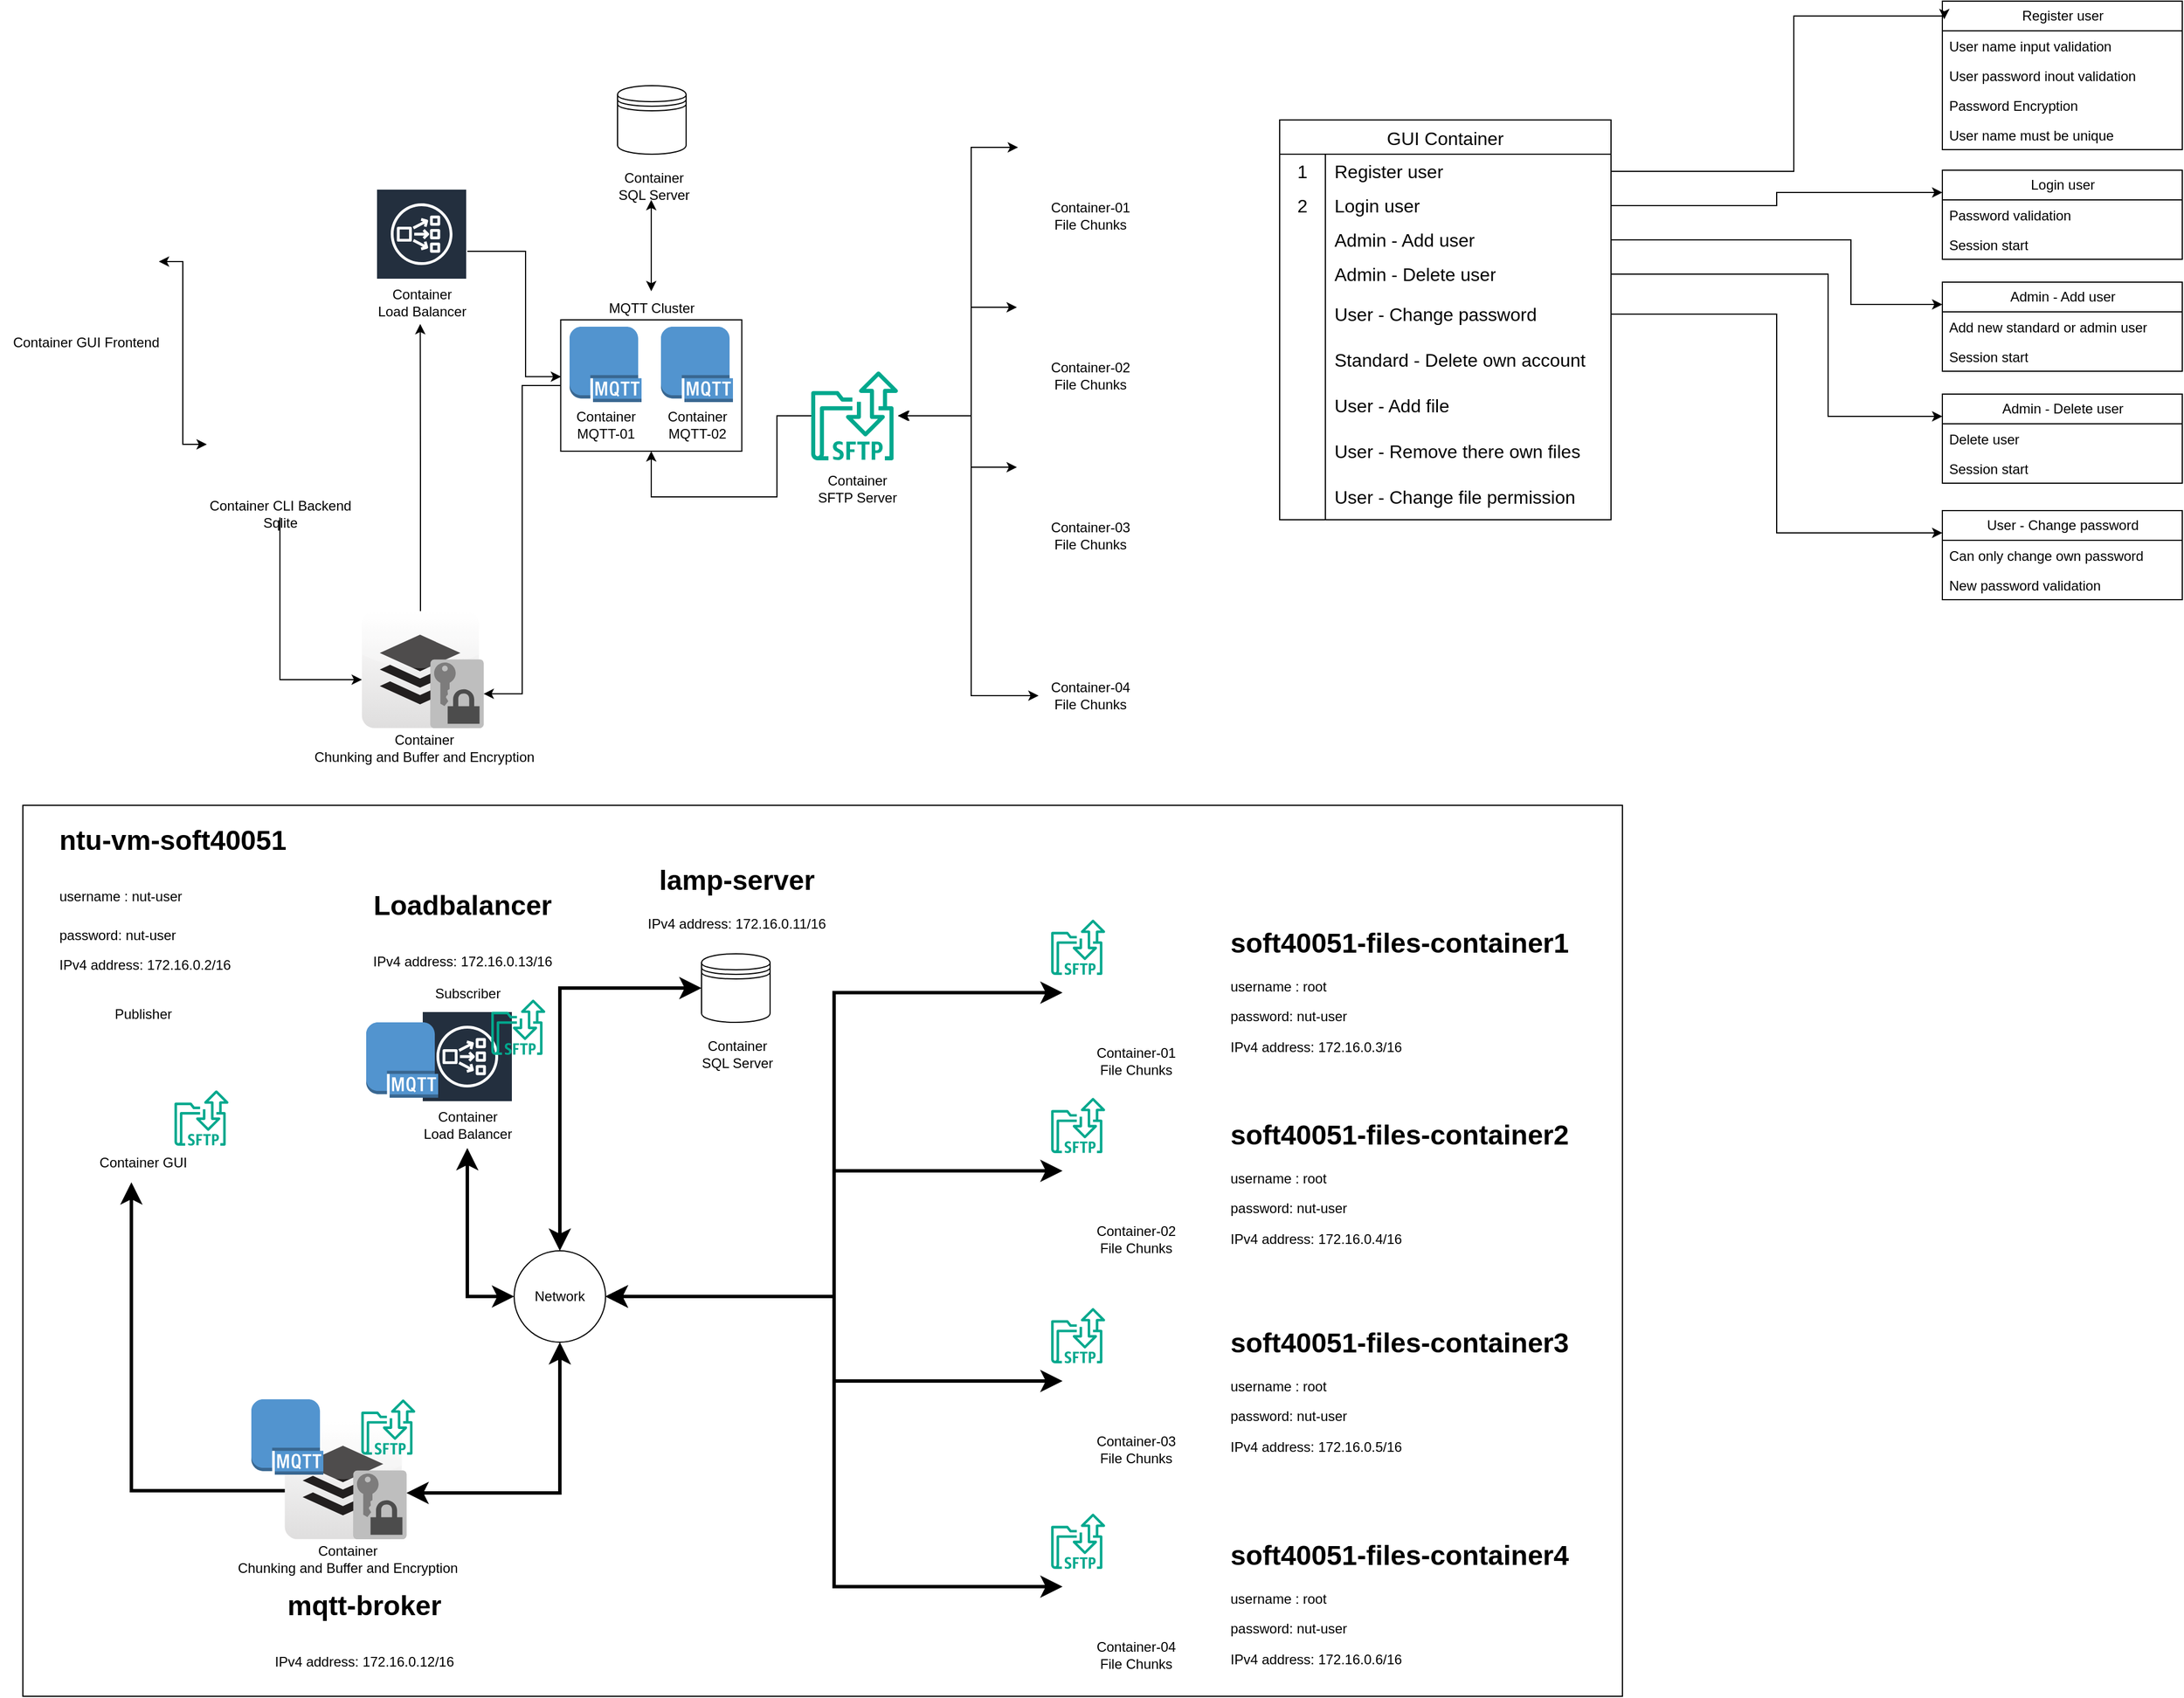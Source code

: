 <mxfile version="26.0.5">
  <diagram name="Page-1" id="fBCxJr5UXrpwC9snXGX0">
    <mxGraphModel dx="2052" dy="1220" grid="1" gridSize="10" guides="1" tooltips="1" connect="1" arrows="1" fold="1" page="1" pageScale="1" pageWidth="827" pageHeight="1169" math="0" shadow="0">
      <root>
        <mxCell id="0" />
        <mxCell id="1" parent="0" />
        <mxCell id="iENwheOLr7V-0xD90-o9-17" value="" style="group" parent="1" vertex="1" connectable="0">
          <mxGeometry x="200" y="360" width="150" height="145" as="geometry" />
        </mxCell>
        <mxCell id="iENwheOLr7V-0xD90-o9-15" value="Container CLI Backend&lt;div&gt;Sqlite&lt;/div&gt;" style="text;html=1;align=center;verticalAlign=middle;resizable=0;points=[];autosize=1;strokeColor=none;fillColor=none;" parent="iENwheOLr7V-0xD90-o9-17" vertex="1">
          <mxGeometry y="105" width="150" height="40" as="geometry" />
        </mxCell>
        <mxCell id="iENwheOLr7V-0xD90-o9-16" value="" style="shape=image;html=1;verticalAlign=top;verticalLabelPosition=bottom;labelBackgroundColor=#ffffff;imageAspect=0;aspect=fixed;image=https://cdn2.iconfinder.com/data/icons/boxicons-logos/24/bxl-docker-128.png" parent="iENwheOLr7V-0xD90-o9-17" vertex="1">
          <mxGeometry x="11" width="128" height="128" as="geometry" />
        </mxCell>
        <mxCell id="iENwheOLr7V-0xD90-o9-21" value="" style="group" parent="1" vertex="1" connectable="0">
          <mxGeometry x="30" y="200" width="150" height="150" as="geometry" />
        </mxCell>
        <mxCell id="iENwheOLr7V-0xD90-o9-4" value="Container GUI Frontend" style="text;html=1;align=center;verticalAlign=middle;resizable=0;points=[];autosize=1;strokeColor=none;fillColor=none;" parent="iENwheOLr7V-0xD90-o9-21" vertex="1">
          <mxGeometry y="120" width="150" height="30" as="geometry" />
        </mxCell>
        <mxCell id="iENwheOLr7V-0xD90-o9-20" value="" style="shape=image;html=1;verticalAlign=top;verticalLabelPosition=bottom;labelBackgroundColor=#ffffff;imageAspect=0;aspect=fixed;image=https://cdn2.iconfinder.com/data/icons/boxicons-logos/24/bxl-docker-128.png" parent="iENwheOLr7V-0xD90-o9-21" vertex="1">
          <mxGeometry x="11" width="128" height="128" as="geometry" />
        </mxCell>
        <mxCell id="iENwheOLr7V-0xD90-o9-31" value="" style="group" parent="1" vertex="1" connectable="0">
          <mxGeometry x="920" y="100" width="128" height="144" as="geometry" />
        </mxCell>
        <mxCell id="iENwheOLr7V-0xD90-o9-22" value="" style="shape=image;html=1;verticalAlign=top;verticalLabelPosition=bottom;labelBackgroundColor=#ffffff;imageAspect=0;aspect=fixed;image=https://cdn1.iconfinder.com/data/icons/unicons-line-vol-3/24/docker-128.png" parent="iENwheOLr7V-0xD90-o9-31" vertex="1">
          <mxGeometry width="128" height="128" as="geometry" />
        </mxCell>
        <mxCell id="iENwheOLr7V-0xD90-o9-23" value="Container-01&lt;div&gt;File Chunks&lt;/div&gt;" style="text;html=1;align=center;verticalAlign=middle;resizable=0;points=[];autosize=1;strokeColor=none;fillColor=none;" parent="iENwheOLr7V-0xD90-o9-31" vertex="1">
          <mxGeometry x="19" y="104" width="90" height="40" as="geometry" />
        </mxCell>
        <mxCell id="iENwheOLr7V-0xD90-o9-32" value="" style="group" parent="1" vertex="1" connectable="0">
          <mxGeometry x="920" y="240" width="128" height="144" as="geometry" />
        </mxCell>
        <mxCell id="iENwheOLr7V-0xD90-o9-27" value="" style="shape=image;html=1;verticalAlign=top;verticalLabelPosition=bottom;labelBackgroundColor=#ffffff;imageAspect=0;aspect=fixed;image=https://cdn1.iconfinder.com/data/icons/unicons-line-vol-3/24/docker-128.png" parent="iENwheOLr7V-0xD90-o9-32" vertex="1">
          <mxGeometry width="128" height="128" as="geometry" />
        </mxCell>
        <mxCell id="iENwheOLr7V-0xD90-o9-28" value="Container-02&lt;div&gt;File Chunks&lt;/div&gt;" style="text;html=1;align=center;verticalAlign=middle;resizable=0;points=[];autosize=1;strokeColor=none;fillColor=none;" parent="iENwheOLr7V-0xD90-o9-32" vertex="1">
          <mxGeometry x="19" y="104" width="90" height="40" as="geometry" />
        </mxCell>
        <mxCell id="iENwheOLr7V-0xD90-o9-33" value="" style="group" parent="1" vertex="1" connectable="0">
          <mxGeometry x="920" y="380" width="128" height="144" as="geometry" />
        </mxCell>
        <mxCell id="iENwheOLr7V-0xD90-o9-29" value="" style="shape=image;html=1;verticalAlign=top;verticalLabelPosition=bottom;labelBackgroundColor=#ffffff;imageAspect=0;aspect=fixed;image=https://cdn1.iconfinder.com/data/icons/unicons-line-vol-3/24/docker-128.png" parent="iENwheOLr7V-0xD90-o9-33" vertex="1">
          <mxGeometry width="128" height="128" as="geometry" />
        </mxCell>
        <mxCell id="iENwheOLr7V-0xD90-o9-30" value="Container-03&lt;div&gt;File Chunks&lt;/div&gt;" style="text;html=1;align=center;verticalAlign=middle;resizable=0;points=[];autosize=1;strokeColor=none;fillColor=none;" parent="iENwheOLr7V-0xD90-o9-33" vertex="1">
          <mxGeometry x="19" y="104" width="90" height="40" as="geometry" />
        </mxCell>
        <mxCell id="iENwheOLr7V-0xD90-o9-34" value="" style="group" parent="1" vertex="1" connectable="0">
          <mxGeometry x="920" y="520" width="128" height="144" as="geometry" />
        </mxCell>
        <mxCell id="iENwheOLr7V-0xD90-o9-35" value="" style="shape=image;html=1;verticalAlign=top;verticalLabelPosition=bottom;labelBackgroundColor=#ffffff;imageAspect=0;aspect=fixed;image=https://cdn1.iconfinder.com/data/icons/unicons-line-vol-3/24/docker-128.png" parent="iENwheOLr7V-0xD90-o9-34" vertex="1">
          <mxGeometry width="128" height="128" as="geometry" />
        </mxCell>
        <mxCell id="iENwheOLr7V-0xD90-o9-36" value="Container-04&lt;div&gt;File Chunks&lt;/div&gt;" style="text;html=1;align=center;verticalAlign=middle;resizable=0;points=[];autosize=1;strokeColor=none;fillColor=none;" parent="iENwheOLr7V-0xD90-o9-34" vertex="1">
          <mxGeometry x="19" y="104" width="90" height="40" as="geometry" />
        </mxCell>
        <mxCell id="iENwheOLr7V-0xD90-o9-38" style="edgeStyle=orthogonalEdgeStyle;rounded=0;orthogonalLoop=1;jettySize=auto;html=1;entryX=0;entryY=0.5;entryDx=0;entryDy=0;startArrow=classic;startFill=1;" parent="1" source="iENwheOLr7V-0xD90-o9-20" target="iENwheOLr7V-0xD90-o9-16" edge="1">
          <mxGeometry relative="1" as="geometry" />
        </mxCell>
        <mxCell id="iENwheOLr7V-0xD90-o9-42" style="edgeStyle=orthogonalEdgeStyle;rounded=0;orthogonalLoop=1;jettySize=auto;html=1;startArrow=classic;startFill=1;" parent="1" edge="1">
          <mxGeometry relative="1" as="geometry">
            <mxPoint x="921" y="164" as="sourcePoint" />
            <mxPoint x="817" y="399" as="targetPoint" />
            <Array as="points">
              <mxPoint x="880" y="164" />
              <mxPoint x="880" y="399" />
            </Array>
          </mxGeometry>
        </mxCell>
        <mxCell id="iENwheOLr7V-0xD90-o9-43" style="edgeStyle=orthogonalEdgeStyle;rounded=0;orthogonalLoop=1;jettySize=auto;html=1;startArrow=classic;startFill=1;" parent="1" source="iENwheOLr7V-0xD90-o9-27" target="iENwheOLr7V-0xD90-o9-41" edge="1">
          <mxGeometry relative="1" as="geometry">
            <Array as="points">
              <mxPoint x="880" y="304" />
              <mxPoint x="880" y="399" />
            </Array>
          </mxGeometry>
        </mxCell>
        <mxCell id="iENwheOLr7V-0xD90-o9-44" style="edgeStyle=orthogonalEdgeStyle;rounded=0;orthogonalLoop=1;jettySize=auto;html=1;startArrow=classic;startFill=1;" parent="1" source="iENwheOLr7V-0xD90-o9-29" target="iENwheOLr7V-0xD90-o9-41" edge="1">
          <mxGeometry relative="1" as="geometry">
            <Array as="points">
              <mxPoint x="880" y="444" />
              <mxPoint x="880" y="399" />
            </Array>
          </mxGeometry>
        </mxCell>
        <mxCell id="iENwheOLr7V-0xD90-o9-45" style="edgeStyle=orthogonalEdgeStyle;rounded=0;orthogonalLoop=1;jettySize=auto;html=1;startArrow=classic;startFill=1;" parent="1" source="iENwheOLr7V-0xD90-o9-36" target="iENwheOLr7V-0xD90-o9-41" edge="1">
          <mxGeometry relative="1" as="geometry">
            <Array as="points">
              <mxPoint x="880" y="644" />
              <mxPoint x="880" y="399" />
            </Array>
          </mxGeometry>
        </mxCell>
        <mxCell id="iENwheOLr7V-0xD90-o9-51" value="" style="group" parent="1" vertex="1" connectable="0">
          <mxGeometry x="556.5" y="110" width="90" height="108" as="geometry" />
        </mxCell>
        <mxCell id="iENwheOLr7V-0xD90-o9-24" value="" style="shape=datastore;whiteSpace=wrap;html=1;" parent="iENwheOLr7V-0xD90-o9-51" vertex="1">
          <mxGeometry x="14" width="60" height="60" as="geometry" />
        </mxCell>
        <mxCell id="iENwheOLr7V-0xD90-o9-26" value="&lt;div&gt;Container&lt;/div&gt;SQL Server" style="text;html=1;align=center;verticalAlign=middle;resizable=0;points=[];autosize=1;strokeColor=none;fillColor=none;" parent="iENwheOLr7V-0xD90-o9-51" vertex="1">
          <mxGeometry y="68" width="90" height="40" as="geometry" />
        </mxCell>
        <mxCell id="iENwheOLr7V-0xD90-o9-53" value="" style="group" parent="1" vertex="1" connectable="0">
          <mxGeometry x="735" y="360" width="90" height="123" as="geometry" />
        </mxCell>
        <mxCell id="iENwheOLr7V-0xD90-o9-41" value="" style="sketch=0;outlineConnect=0;fontColor=#232F3E;gradientColor=none;fillColor=#01A88D;strokeColor=none;dashed=0;verticalLabelPosition=bottom;verticalAlign=top;align=center;html=1;fontSize=12;fontStyle=0;aspect=fixed;shape=mxgraph.aws4.transfer_for_sftp_resource;" parent="iENwheOLr7V-0xD90-o9-53" vertex="1">
          <mxGeometry x="5" width="76" height="78" as="geometry" />
        </mxCell>
        <mxCell id="iENwheOLr7V-0xD90-o9-52" value="&lt;div&gt;Container&lt;/div&gt;SFTP Server" style="text;html=1;align=center;verticalAlign=middle;resizable=0;points=[];autosize=1;strokeColor=none;fillColor=none;" parent="iENwheOLr7V-0xD90-o9-53" vertex="1">
          <mxGeometry y="83" width="90" height="40" as="geometry" />
        </mxCell>
        <mxCell id="iENwheOLr7V-0xD90-o9-58" value="" style="group" parent="1" vertex="1" connectable="0">
          <mxGeometry x="330" y="570" width="181" height="140" as="geometry" />
        </mxCell>
        <mxCell id="iENwheOLr7V-0xD90-o9-56" value="&lt;div&gt;Container&lt;/div&gt;Chunking and Buffer and Encryption" style="text;html=1;align=center;verticalAlign=middle;resizable=0;points=[];autosize=1;strokeColor=none;fillColor=none;" parent="iENwheOLr7V-0xD90-o9-58" vertex="1">
          <mxGeometry x="-39" y="100" width="220" height="40" as="geometry" />
        </mxCell>
        <mxCell id="iENwheOLr7V-0xD90-o9-57" value="" style="group" parent="iENwheOLr7V-0xD90-o9-58" vertex="1" connectable="0">
          <mxGeometry x="16.75" width="106.5" height="102.4" as="geometry" />
        </mxCell>
        <mxCell id="iENwheOLr7V-0xD90-o9-54" value="" style="dashed=0;outlineConnect=0;html=1;align=center;labelPosition=center;verticalLabelPosition=bottom;verticalAlign=top;shape=mxgraph.webicons.buffer;gradientColor=#DFDEDE" parent="iENwheOLr7V-0xD90-o9-57" vertex="1">
          <mxGeometry width="102.4" height="102.4" as="geometry" />
        </mxCell>
        <mxCell id="iENwheOLr7V-0xD90-o9-55" value="" style="outlineConnect=0;dashed=0;verticalLabelPosition=bottom;verticalAlign=top;align=center;html=1;shape=mxgraph.aws3.data_encryption_key;fillColor=#7D7C7C;gradientColor=none;" parent="iENwheOLr7V-0xD90-o9-57" vertex="1">
          <mxGeometry x="60" y="42.4" width="46.5" height="60" as="geometry" />
        </mxCell>
        <mxCell id="iENwheOLr7V-0xD90-o9-59" style="edgeStyle=orthogonalEdgeStyle;rounded=0;orthogonalLoop=1;jettySize=auto;html=1;" parent="1" source="iENwheOLr7V-0xD90-o9-16" target="iENwheOLr7V-0xD90-o9-54" edge="1">
          <mxGeometry relative="1" as="geometry">
            <Array as="points">
              <mxPoint x="275" y="630" />
            </Array>
          </mxGeometry>
        </mxCell>
        <mxCell id="iENwheOLr7V-0xD90-o9-60" style="edgeStyle=orthogonalEdgeStyle;rounded=0;orthogonalLoop=1;jettySize=auto;html=1;entryX=0.488;entryY=0.966;entryDx=0;entryDy=0;entryPerimeter=0;" parent="1" source="iENwheOLr7V-0xD90-o9-54" target="iENwheOLr7V-0xD90-o9-64" edge="1">
          <mxGeometry relative="1" as="geometry">
            <mxPoint x="399" y="330" as="targetPoint" />
          </mxGeometry>
        </mxCell>
        <mxCell id="iENwheOLr7V-0xD90-o9-61" style="edgeStyle=orthogonalEdgeStyle;rounded=0;orthogonalLoop=1;jettySize=auto;html=1;entryX=0.002;entryY=0.433;entryDx=0;entryDy=0;entryPerimeter=0;" parent="1" source="iENwheOLr7V-0xD90-o9-13" target="iENwheOLr7V-0xD90-o9-70" edge="1">
          <mxGeometry relative="1" as="geometry">
            <mxPoint x="500" y="350" as="targetPoint" />
            <Array as="points">
              <mxPoint x="490" y="255" />
              <mxPoint x="490" y="365" />
            </Array>
          </mxGeometry>
        </mxCell>
        <mxCell id="iENwheOLr7V-0xD90-o9-62" style="edgeStyle=orthogonalEdgeStyle;rounded=0;orthogonalLoop=1;jettySize=auto;html=1;startArrow=classic;startFill=1;" parent="1" source="iENwheOLr7V-0xD90-o9-18" edge="1">
          <mxGeometry relative="1" as="geometry">
            <mxPoint x="600" y="210" as="targetPoint" />
          </mxGeometry>
        </mxCell>
        <mxCell id="iENwheOLr7V-0xD90-o9-75" value="" style="group" parent="1" vertex="1" connectable="0">
          <mxGeometry x="520" y="290" width="160" height="140" as="geometry" />
        </mxCell>
        <mxCell id="iENwheOLr7V-0xD90-o9-18" value="&lt;div&gt;MQTT Cluster&lt;br&gt;&lt;/div&gt;" style="text;html=1;align=center;verticalAlign=middle;resizable=0;points=[];autosize=1;strokeColor=none;fillColor=none;" parent="iENwheOLr7V-0xD90-o9-75" vertex="1">
          <mxGeometry x="30" width="100" height="30" as="geometry" />
        </mxCell>
        <mxCell id="iENwheOLr7V-0xD90-o9-74" value="" style="group" parent="iENwheOLr7V-0xD90-o9-75" vertex="1" connectable="0">
          <mxGeometry y="25" width="160" height="115" as="geometry" />
        </mxCell>
        <mxCell id="iENwheOLr7V-0xD90-o9-70" value="" style="rounded=0;whiteSpace=wrap;html=1;" parent="iENwheOLr7V-0xD90-o9-74" vertex="1">
          <mxGeometry x="0.75" width="158.5" height="115" as="geometry" />
        </mxCell>
        <mxCell id="iENwheOLr7V-0xD90-o9-73" value="" style="group" parent="iENwheOLr7V-0xD90-o9-74" vertex="1" connectable="0">
          <mxGeometry y="6" width="160" height="106" as="geometry" />
        </mxCell>
        <mxCell id="iENwheOLr7V-0xD90-o9-71" value="" style="group" parent="iENwheOLr7V-0xD90-o9-73" vertex="1" connectable="0">
          <mxGeometry width="80" height="106" as="geometry" />
        </mxCell>
        <mxCell id="iENwheOLr7V-0xD90-o9-65" value="Container&lt;div&gt;MQTT-01&lt;/div&gt;" style="text;html=1;align=center;verticalAlign=middle;resizable=0;points=[];autosize=1;strokeColor=none;fillColor=none;" parent="iENwheOLr7V-0xD90-o9-71" vertex="1">
          <mxGeometry y="66" width="80" height="40" as="geometry" />
        </mxCell>
        <mxCell id="iENwheOLr7V-0xD90-o9-2" value="" style="outlineConnect=0;dashed=0;verticalLabelPosition=bottom;verticalAlign=top;align=center;html=1;shape=mxgraph.aws3.mqtt_protocol;fillColor=#5294CF;gradientColor=none;" parent="iENwheOLr7V-0xD90-o9-71" vertex="1">
          <mxGeometry x="8.5" width="63" height="66" as="geometry" />
        </mxCell>
        <mxCell id="iENwheOLr7V-0xD90-o9-72" value="" style="group" parent="iENwheOLr7V-0xD90-o9-73" vertex="1" connectable="0">
          <mxGeometry x="80" width="80" height="106" as="geometry" />
        </mxCell>
        <mxCell id="iENwheOLr7V-0xD90-o9-1" value="" style="outlineConnect=0;dashed=0;verticalLabelPosition=bottom;verticalAlign=top;align=center;html=1;shape=mxgraph.aws3.mqtt_protocol;fillColor=#5294CF;gradientColor=none;" parent="iENwheOLr7V-0xD90-o9-72" vertex="1">
          <mxGeometry x="8.5" width="63" height="66" as="geometry" />
        </mxCell>
        <mxCell id="iENwheOLr7V-0xD90-o9-66" value="Container&lt;div&gt;MQTT-02&lt;/div&gt;" style="text;html=1;align=center;verticalAlign=middle;resizable=0;points=[];autosize=1;strokeColor=none;fillColor=none;" parent="iENwheOLr7V-0xD90-o9-72" vertex="1">
          <mxGeometry y="66" width="80" height="40" as="geometry" />
        </mxCell>
        <mxCell id="iENwheOLr7V-0xD90-o9-67" style="edgeStyle=orthogonalEdgeStyle;rounded=0;orthogonalLoop=1;jettySize=auto;html=1;entryX=0.5;entryY=1;entryDx=0;entryDy=0;" parent="1" source="iENwheOLr7V-0xD90-o9-41" target="iENwheOLr7V-0xD90-o9-70" edge="1">
          <mxGeometry relative="1" as="geometry">
            <mxPoint x="600" y="440.0" as="targetPoint" />
            <Array as="points">
              <mxPoint x="710" y="399" />
              <mxPoint x="710" y="470" />
              <mxPoint x="600" y="470" />
            </Array>
          </mxGeometry>
        </mxCell>
        <mxCell id="iENwheOLr7V-0xD90-o9-76" value="" style="group" parent="1" vertex="1" connectable="0">
          <mxGeometry x="349" y="200" width="100" height="120" as="geometry" />
        </mxCell>
        <mxCell id="iENwheOLr7V-0xD90-o9-13" value="" style="sketch=0;outlineConnect=0;fontColor=#232F3E;gradientColor=none;strokeColor=#ffffff;fillColor=#232F3E;dashed=0;verticalLabelPosition=middle;verticalAlign=bottom;align=center;html=1;whiteSpace=wrap;fontSize=10;fontStyle=1;spacing=3;shape=mxgraph.aws4.productIcon;prIcon=mxgraph.aws4.network_load_balancer;" parent="iENwheOLr7V-0xD90-o9-76" vertex="1">
          <mxGeometry x="10" width="80" height="110" as="geometry" />
        </mxCell>
        <mxCell id="iENwheOLr7V-0xD90-o9-64" value="Container&lt;div&gt;Load Balancer&lt;/div&gt;" style="text;html=1;align=center;verticalAlign=middle;resizable=0;points=[];autosize=1;strokeColor=none;fillColor=none;" parent="iENwheOLr7V-0xD90-o9-76" vertex="1">
          <mxGeometry y="80" width="100" height="40" as="geometry" />
        </mxCell>
        <mxCell id="iENwheOLr7V-0xD90-o9-77" style="edgeStyle=orthogonalEdgeStyle;rounded=0;orthogonalLoop=1;jettySize=auto;html=1;entryX=1;entryY=0.5;entryDx=0;entryDy=0;entryPerimeter=0;" parent="1" source="iENwheOLr7V-0xD90-o9-70" target="iENwheOLr7V-0xD90-o9-55" edge="1">
          <mxGeometry relative="1" as="geometry" />
        </mxCell>
        <mxCell id="Zq17rg1jX2SKnbCowwP9-1" value="GUI Container" style="shape=table;startSize=30;container=1;collapsible=0;childLayout=tableLayout;fixedRows=1;rowLines=0;fontStyle=0;strokeColor=default;fontSize=16;" parent="1" vertex="1">
          <mxGeometry x="1150" y="140" width="290" height="350" as="geometry" />
        </mxCell>
        <mxCell id="Zq17rg1jX2SKnbCowwP9-2" value="" style="shape=tableRow;horizontal=0;startSize=0;swimlaneHead=0;swimlaneBody=0;top=0;left=0;bottom=0;right=0;collapsible=0;dropTarget=0;fillColor=none;points=[[0,0.5],[1,0.5]];portConstraint=eastwest;strokeColor=inherit;fontSize=16;" parent="Zq17rg1jX2SKnbCowwP9-1" vertex="1">
          <mxGeometry y="30" width="290" height="30" as="geometry" />
        </mxCell>
        <mxCell id="Zq17rg1jX2SKnbCowwP9-3" value="1" style="shape=partialRectangle;html=1;whiteSpace=wrap;connectable=0;fillColor=none;top=0;left=0;bottom=0;right=0;overflow=hidden;pointerEvents=1;strokeColor=inherit;fontSize=16;" parent="Zq17rg1jX2SKnbCowwP9-2" vertex="1">
          <mxGeometry width="40" height="30" as="geometry">
            <mxRectangle width="40" height="30" as="alternateBounds" />
          </mxGeometry>
        </mxCell>
        <mxCell id="Zq17rg1jX2SKnbCowwP9-4" value="Register user" style="shape=partialRectangle;html=1;whiteSpace=wrap;connectable=0;fillColor=none;top=0;left=0;bottom=0;right=0;align=left;spacingLeft=6;overflow=hidden;strokeColor=inherit;fontSize=16;" parent="Zq17rg1jX2SKnbCowwP9-2" vertex="1">
          <mxGeometry x="40" width="250" height="30" as="geometry">
            <mxRectangle width="250" height="30" as="alternateBounds" />
          </mxGeometry>
        </mxCell>
        <mxCell id="Zq17rg1jX2SKnbCowwP9-5" value="" style="shape=tableRow;horizontal=0;startSize=0;swimlaneHead=0;swimlaneBody=0;top=0;left=0;bottom=0;right=0;collapsible=0;dropTarget=0;fillColor=none;points=[[0,0.5],[1,0.5]];portConstraint=eastwest;strokeColor=inherit;fontSize=16;" parent="Zq17rg1jX2SKnbCowwP9-1" vertex="1">
          <mxGeometry y="60" width="290" height="30" as="geometry" />
        </mxCell>
        <mxCell id="Zq17rg1jX2SKnbCowwP9-6" value="2" style="shape=partialRectangle;html=1;whiteSpace=wrap;connectable=0;fillColor=none;top=0;left=0;bottom=0;right=0;overflow=hidden;strokeColor=inherit;fontSize=16;" parent="Zq17rg1jX2SKnbCowwP9-5" vertex="1">
          <mxGeometry width="40" height="30" as="geometry">
            <mxRectangle width="40" height="30" as="alternateBounds" />
          </mxGeometry>
        </mxCell>
        <mxCell id="Zq17rg1jX2SKnbCowwP9-7" value="Login user" style="shape=partialRectangle;html=1;whiteSpace=wrap;connectable=0;fillColor=none;top=0;left=0;bottom=0;right=0;align=left;spacingLeft=6;overflow=hidden;strokeColor=inherit;fontSize=16;" parent="Zq17rg1jX2SKnbCowwP9-5" vertex="1">
          <mxGeometry x="40" width="250" height="30" as="geometry">
            <mxRectangle width="250" height="30" as="alternateBounds" />
          </mxGeometry>
        </mxCell>
        <mxCell id="Zq17rg1jX2SKnbCowwP9-11" style="shape=tableRow;horizontal=0;startSize=0;swimlaneHead=0;swimlaneBody=0;top=0;left=0;bottom=0;right=0;collapsible=0;dropTarget=0;fillColor=none;points=[[0,0.5],[1,0.5]];portConstraint=eastwest;strokeColor=inherit;fontSize=16;" parent="Zq17rg1jX2SKnbCowwP9-1" vertex="1">
          <mxGeometry y="90" width="290" height="30" as="geometry" />
        </mxCell>
        <mxCell id="Zq17rg1jX2SKnbCowwP9-12" value="" style="shape=partialRectangle;html=1;whiteSpace=wrap;connectable=0;fillColor=none;top=0;left=0;bottom=0;right=0;overflow=hidden;strokeColor=inherit;fontSize=16;" parent="Zq17rg1jX2SKnbCowwP9-11" vertex="1">
          <mxGeometry width="40" height="30" as="geometry">
            <mxRectangle width="40" height="30" as="alternateBounds" />
          </mxGeometry>
        </mxCell>
        <mxCell id="Zq17rg1jX2SKnbCowwP9-13" value="Admin - Add user" style="shape=partialRectangle;html=1;whiteSpace=wrap;connectable=0;fillColor=none;top=0;left=0;bottom=0;right=0;align=left;spacingLeft=6;overflow=hidden;strokeColor=inherit;fontSize=16;" parent="Zq17rg1jX2SKnbCowwP9-11" vertex="1">
          <mxGeometry x="40" width="250" height="30" as="geometry">
            <mxRectangle width="250" height="30" as="alternateBounds" />
          </mxGeometry>
        </mxCell>
        <mxCell id="Zq17rg1jX2SKnbCowwP9-14" style="shape=tableRow;horizontal=0;startSize=0;swimlaneHead=0;swimlaneBody=0;top=0;left=0;bottom=0;right=0;collapsible=0;dropTarget=0;fillColor=none;points=[[0,0.5],[1,0.5]];portConstraint=eastwest;strokeColor=inherit;fontSize=16;" parent="Zq17rg1jX2SKnbCowwP9-1" vertex="1">
          <mxGeometry y="120" width="290" height="30" as="geometry" />
        </mxCell>
        <mxCell id="Zq17rg1jX2SKnbCowwP9-15" value="" style="shape=partialRectangle;html=1;whiteSpace=wrap;connectable=0;fillColor=none;top=0;left=0;bottom=0;right=0;overflow=hidden;strokeColor=inherit;fontSize=16;" parent="Zq17rg1jX2SKnbCowwP9-14" vertex="1">
          <mxGeometry width="40" height="30" as="geometry">
            <mxRectangle width="40" height="30" as="alternateBounds" />
          </mxGeometry>
        </mxCell>
        <mxCell id="Zq17rg1jX2SKnbCowwP9-16" value="Admin - Delete user" style="shape=partialRectangle;html=1;whiteSpace=wrap;connectable=0;fillColor=none;top=0;left=0;bottom=0;right=0;align=left;spacingLeft=6;overflow=hidden;strokeColor=inherit;fontSize=16;" parent="Zq17rg1jX2SKnbCowwP9-14" vertex="1">
          <mxGeometry x="40" width="250" height="30" as="geometry">
            <mxRectangle width="250" height="30" as="alternateBounds" />
          </mxGeometry>
        </mxCell>
        <mxCell id="Zq17rg1jX2SKnbCowwP9-20" style="shape=tableRow;horizontal=0;startSize=0;swimlaneHead=0;swimlaneBody=0;top=0;left=0;bottom=0;right=0;collapsible=0;dropTarget=0;fillColor=none;points=[[0,0.5],[1,0.5]];portConstraint=eastwest;strokeColor=inherit;fontSize=16;" parent="Zq17rg1jX2SKnbCowwP9-1" vertex="1">
          <mxGeometry y="150" width="290" height="40" as="geometry" />
        </mxCell>
        <mxCell id="Zq17rg1jX2SKnbCowwP9-21" value="" style="shape=partialRectangle;html=1;whiteSpace=wrap;connectable=0;fillColor=none;top=0;left=0;bottom=0;right=0;overflow=hidden;strokeColor=inherit;fontSize=16;" parent="Zq17rg1jX2SKnbCowwP9-20" vertex="1">
          <mxGeometry width="40" height="40" as="geometry">
            <mxRectangle width="40" height="40" as="alternateBounds" />
          </mxGeometry>
        </mxCell>
        <mxCell id="Zq17rg1jX2SKnbCowwP9-22" value="User - Change password" style="shape=partialRectangle;html=1;whiteSpace=wrap;connectable=0;fillColor=none;top=0;left=0;bottom=0;right=0;align=left;spacingLeft=6;overflow=hidden;strokeColor=inherit;fontSize=16;" parent="Zq17rg1jX2SKnbCowwP9-20" vertex="1">
          <mxGeometry x="40" width="250" height="40" as="geometry">
            <mxRectangle width="250" height="40" as="alternateBounds" />
          </mxGeometry>
        </mxCell>
        <mxCell id="Zq17rg1jX2SKnbCowwP9-26" style="shape=tableRow;horizontal=0;startSize=0;swimlaneHead=0;swimlaneBody=0;top=0;left=0;bottom=0;right=0;collapsible=0;dropTarget=0;fillColor=none;points=[[0,0.5],[1,0.5]];portConstraint=eastwest;strokeColor=inherit;fontSize=16;" parent="Zq17rg1jX2SKnbCowwP9-1" vertex="1">
          <mxGeometry y="190" width="290" height="40" as="geometry" />
        </mxCell>
        <mxCell id="Zq17rg1jX2SKnbCowwP9-27" style="shape=partialRectangle;html=1;whiteSpace=wrap;connectable=0;fillColor=none;top=0;left=0;bottom=0;right=0;overflow=hidden;strokeColor=inherit;fontSize=16;" parent="Zq17rg1jX2SKnbCowwP9-26" vertex="1">
          <mxGeometry width="40" height="40" as="geometry">
            <mxRectangle width="40" height="40" as="alternateBounds" />
          </mxGeometry>
        </mxCell>
        <mxCell id="Zq17rg1jX2SKnbCowwP9-28" value="Standard - Delete own account" style="shape=partialRectangle;html=1;whiteSpace=wrap;connectable=0;fillColor=none;top=0;left=0;bottom=0;right=0;align=left;spacingLeft=6;overflow=hidden;strokeColor=inherit;fontSize=16;" parent="Zq17rg1jX2SKnbCowwP9-26" vertex="1">
          <mxGeometry x="40" width="250" height="40" as="geometry">
            <mxRectangle width="250" height="40" as="alternateBounds" />
          </mxGeometry>
        </mxCell>
        <mxCell id="Zq17rg1jX2SKnbCowwP9-29" style="shape=tableRow;horizontal=0;startSize=0;swimlaneHead=0;swimlaneBody=0;top=0;left=0;bottom=0;right=0;collapsible=0;dropTarget=0;fillColor=none;points=[[0,0.5],[1,0.5]];portConstraint=eastwest;strokeColor=inherit;fontSize=16;" parent="Zq17rg1jX2SKnbCowwP9-1" vertex="1">
          <mxGeometry y="230" width="290" height="40" as="geometry" />
        </mxCell>
        <mxCell id="Zq17rg1jX2SKnbCowwP9-30" style="shape=partialRectangle;html=1;whiteSpace=wrap;connectable=0;fillColor=none;top=0;left=0;bottom=0;right=0;overflow=hidden;strokeColor=inherit;fontSize=16;" parent="Zq17rg1jX2SKnbCowwP9-29" vertex="1">
          <mxGeometry width="40" height="40" as="geometry">
            <mxRectangle width="40" height="40" as="alternateBounds" />
          </mxGeometry>
        </mxCell>
        <mxCell id="Zq17rg1jX2SKnbCowwP9-31" value="User - Add file" style="shape=partialRectangle;html=1;whiteSpace=wrap;connectable=0;fillColor=none;top=0;left=0;bottom=0;right=0;align=left;spacingLeft=6;overflow=hidden;strokeColor=inherit;fontSize=16;" parent="Zq17rg1jX2SKnbCowwP9-29" vertex="1">
          <mxGeometry x="40" width="250" height="40" as="geometry">
            <mxRectangle width="250" height="40" as="alternateBounds" />
          </mxGeometry>
        </mxCell>
        <mxCell id="Zq17rg1jX2SKnbCowwP9-32" style="shape=tableRow;horizontal=0;startSize=0;swimlaneHead=0;swimlaneBody=0;top=0;left=0;bottom=0;right=0;collapsible=0;dropTarget=0;fillColor=none;points=[[0,0.5],[1,0.5]];portConstraint=eastwest;strokeColor=inherit;fontSize=16;" parent="Zq17rg1jX2SKnbCowwP9-1" vertex="1">
          <mxGeometry y="270" width="290" height="40" as="geometry" />
        </mxCell>
        <mxCell id="Zq17rg1jX2SKnbCowwP9-33" style="shape=partialRectangle;html=1;whiteSpace=wrap;connectable=0;fillColor=none;top=0;left=0;bottom=0;right=0;overflow=hidden;strokeColor=inherit;fontSize=16;" parent="Zq17rg1jX2SKnbCowwP9-32" vertex="1">
          <mxGeometry width="40" height="40" as="geometry">
            <mxRectangle width="40" height="40" as="alternateBounds" />
          </mxGeometry>
        </mxCell>
        <mxCell id="Zq17rg1jX2SKnbCowwP9-34" value="User - Remove there own files" style="shape=partialRectangle;html=1;whiteSpace=wrap;connectable=0;fillColor=none;top=0;left=0;bottom=0;right=0;align=left;spacingLeft=6;overflow=hidden;strokeColor=inherit;fontSize=16;" parent="Zq17rg1jX2SKnbCowwP9-32" vertex="1">
          <mxGeometry x="40" width="250" height="40" as="geometry">
            <mxRectangle width="250" height="40" as="alternateBounds" />
          </mxGeometry>
        </mxCell>
        <mxCell id="Zq17rg1jX2SKnbCowwP9-35" style="shape=tableRow;horizontal=0;startSize=0;swimlaneHead=0;swimlaneBody=0;top=0;left=0;bottom=0;right=0;collapsible=0;dropTarget=0;fillColor=none;points=[[0,0.5],[1,0.5]];portConstraint=eastwest;strokeColor=inherit;fontSize=16;" parent="Zq17rg1jX2SKnbCowwP9-1" vertex="1">
          <mxGeometry y="310" width="290" height="40" as="geometry" />
        </mxCell>
        <mxCell id="Zq17rg1jX2SKnbCowwP9-36" style="shape=partialRectangle;html=1;whiteSpace=wrap;connectable=0;fillColor=none;top=0;left=0;bottom=0;right=0;overflow=hidden;strokeColor=inherit;fontSize=16;" parent="Zq17rg1jX2SKnbCowwP9-35" vertex="1">
          <mxGeometry width="40" height="40" as="geometry">
            <mxRectangle width="40" height="40" as="alternateBounds" />
          </mxGeometry>
        </mxCell>
        <mxCell id="Zq17rg1jX2SKnbCowwP9-37" value="User - Change file permission" style="shape=partialRectangle;html=1;whiteSpace=wrap;connectable=0;fillColor=none;top=0;left=0;bottom=0;right=0;align=left;spacingLeft=6;overflow=hidden;strokeColor=inherit;fontSize=16;" parent="Zq17rg1jX2SKnbCowwP9-35" vertex="1">
          <mxGeometry x="40" width="250" height="40" as="geometry">
            <mxRectangle width="250" height="40" as="alternateBounds" />
          </mxGeometry>
        </mxCell>
        <mxCell id="Zq17rg1jX2SKnbCowwP9-41" value="Register user" style="swimlane;fontStyle=0;childLayout=stackLayout;horizontal=1;startSize=26;fillColor=none;horizontalStack=0;resizeParent=1;resizeParentMax=0;resizeLast=0;collapsible=1;marginBottom=0;html=1;" parent="1" vertex="1">
          <mxGeometry x="1730" y="36" width="210" height="130" as="geometry" />
        </mxCell>
        <mxCell id="Zq17rg1jX2SKnbCowwP9-42" value="User name input validation" style="text;strokeColor=none;fillColor=none;align=left;verticalAlign=top;spacingLeft=4;spacingRight=4;overflow=hidden;rotatable=0;points=[[0,0.5],[1,0.5]];portConstraint=eastwest;whiteSpace=wrap;html=1;" parent="Zq17rg1jX2SKnbCowwP9-41" vertex="1">
          <mxGeometry y="26" width="210" height="26" as="geometry" />
        </mxCell>
        <mxCell id="Zq17rg1jX2SKnbCowwP9-43" value="User password inout validation" style="text;strokeColor=none;fillColor=none;align=left;verticalAlign=top;spacingLeft=4;spacingRight=4;overflow=hidden;rotatable=0;points=[[0,0.5],[1,0.5]];portConstraint=eastwest;whiteSpace=wrap;html=1;" parent="Zq17rg1jX2SKnbCowwP9-41" vertex="1">
          <mxGeometry y="52" width="210" height="26" as="geometry" />
        </mxCell>
        <mxCell id="Zq17rg1jX2SKnbCowwP9-50" value="Password Encryption&amp;nbsp;" style="text;strokeColor=none;fillColor=none;align=left;verticalAlign=top;spacingLeft=4;spacingRight=4;overflow=hidden;rotatable=0;points=[[0,0.5],[1,0.5]];portConstraint=eastwest;whiteSpace=wrap;html=1;" parent="Zq17rg1jX2SKnbCowwP9-41" vertex="1">
          <mxGeometry y="78" width="210" height="26" as="geometry" />
        </mxCell>
        <mxCell id="Zq17rg1jX2SKnbCowwP9-55" value="User name must be unique" style="text;strokeColor=none;fillColor=none;align=left;verticalAlign=top;spacingLeft=4;spacingRight=4;overflow=hidden;rotatable=0;points=[[0,0.5],[1,0.5]];portConstraint=eastwest;whiteSpace=wrap;html=1;" parent="Zq17rg1jX2SKnbCowwP9-41" vertex="1">
          <mxGeometry y="104" width="210" height="26" as="geometry" />
        </mxCell>
        <mxCell id="Zq17rg1jX2SKnbCowwP9-45" style="edgeStyle=orthogonalEdgeStyle;rounded=0;orthogonalLoop=1;jettySize=auto;html=1;entryX=0.008;entryY=0.122;entryDx=0;entryDy=0;entryPerimeter=0;" parent="1" source="Zq17rg1jX2SKnbCowwP9-2" target="Zq17rg1jX2SKnbCowwP9-41" edge="1">
          <mxGeometry relative="1" as="geometry">
            <Array as="points">
              <mxPoint x="1600" y="185" />
              <mxPoint x="1600" y="49" />
            </Array>
          </mxGeometry>
        </mxCell>
        <mxCell id="Zq17rg1jX2SKnbCowwP9-46" value="Login user" style="swimlane;fontStyle=0;childLayout=stackLayout;horizontal=1;startSize=26;fillColor=none;horizontalStack=0;resizeParent=1;resizeParentMax=0;resizeLast=0;collapsible=1;marginBottom=0;html=1;" parent="1" vertex="1">
          <mxGeometry x="1730" y="184" width="210" height="78" as="geometry" />
        </mxCell>
        <mxCell id="Zq17rg1jX2SKnbCowwP9-47" value="Password validation" style="text;strokeColor=none;fillColor=none;align=left;verticalAlign=top;spacingLeft=4;spacingRight=4;overflow=hidden;rotatable=0;points=[[0,0.5],[1,0.5]];portConstraint=eastwest;whiteSpace=wrap;html=1;" parent="Zq17rg1jX2SKnbCowwP9-46" vertex="1">
          <mxGeometry y="26" width="210" height="26" as="geometry" />
        </mxCell>
        <mxCell id="Zq17rg1jX2SKnbCowwP9-48" value="Session start" style="text;strokeColor=none;fillColor=none;align=left;verticalAlign=top;spacingLeft=4;spacingRight=4;overflow=hidden;rotatable=0;points=[[0,0.5],[1,0.5]];portConstraint=eastwest;whiteSpace=wrap;html=1;" parent="Zq17rg1jX2SKnbCowwP9-46" vertex="1">
          <mxGeometry y="52" width="210" height="26" as="geometry" />
        </mxCell>
        <mxCell id="Zq17rg1jX2SKnbCowwP9-49" style="edgeStyle=orthogonalEdgeStyle;rounded=0;orthogonalLoop=1;jettySize=auto;html=1;entryX=0;entryY=0.25;entryDx=0;entryDy=0;" parent="1" source="Zq17rg1jX2SKnbCowwP9-5" target="Zq17rg1jX2SKnbCowwP9-46" edge="1">
          <mxGeometry relative="1" as="geometry" />
        </mxCell>
        <mxCell id="Zq17rg1jX2SKnbCowwP9-51" value="Admin - Add user" style="swimlane;fontStyle=0;childLayout=stackLayout;horizontal=1;startSize=26;fillColor=none;horizontalStack=0;resizeParent=1;resizeParentMax=0;resizeLast=0;collapsible=1;marginBottom=0;html=1;" parent="1" vertex="1">
          <mxGeometry x="1730" y="282" width="210" height="78" as="geometry" />
        </mxCell>
        <mxCell id="Zq17rg1jX2SKnbCowwP9-52" value="Add new standard or admin user" style="text;strokeColor=none;fillColor=none;align=left;verticalAlign=top;spacingLeft=4;spacingRight=4;overflow=hidden;rotatable=0;points=[[0,0.5],[1,0.5]];portConstraint=eastwest;whiteSpace=wrap;html=1;" parent="Zq17rg1jX2SKnbCowwP9-51" vertex="1">
          <mxGeometry y="26" width="210" height="26" as="geometry" />
        </mxCell>
        <mxCell id="Zq17rg1jX2SKnbCowwP9-53" value="Session start" style="text;strokeColor=none;fillColor=none;align=left;verticalAlign=top;spacingLeft=4;spacingRight=4;overflow=hidden;rotatable=0;points=[[0,0.5],[1,0.5]];portConstraint=eastwest;whiteSpace=wrap;html=1;" parent="Zq17rg1jX2SKnbCowwP9-51" vertex="1">
          <mxGeometry y="52" width="210" height="26" as="geometry" />
        </mxCell>
        <mxCell id="Zq17rg1jX2SKnbCowwP9-54" style="edgeStyle=orthogonalEdgeStyle;rounded=0;orthogonalLoop=1;jettySize=auto;html=1;entryX=0;entryY=0.25;entryDx=0;entryDy=0;" parent="1" source="Zq17rg1jX2SKnbCowwP9-11" target="Zq17rg1jX2SKnbCowwP9-51" edge="1">
          <mxGeometry relative="1" as="geometry">
            <mxPoint x="1560" y="245" as="sourcePoint" />
            <Array as="points">
              <mxPoint x="1650" y="245" />
              <mxPoint x="1650" y="302" />
            </Array>
          </mxGeometry>
        </mxCell>
        <mxCell id="Zq17rg1jX2SKnbCowwP9-56" value="Admin - Delete user" style="swimlane;fontStyle=0;childLayout=stackLayout;horizontal=1;startSize=26;fillColor=none;horizontalStack=0;resizeParent=1;resizeParentMax=0;resizeLast=0;collapsible=1;marginBottom=0;html=1;" parent="1" vertex="1">
          <mxGeometry x="1730" y="380" width="210" height="78" as="geometry" />
        </mxCell>
        <mxCell id="Zq17rg1jX2SKnbCowwP9-57" value="Delete user&amp;nbsp;" style="text;strokeColor=none;fillColor=none;align=left;verticalAlign=top;spacingLeft=4;spacingRight=4;overflow=hidden;rotatable=0;points=[[0,0.5],[1,0.5]];portConstraint=eastwest;whiteSpace=wrap;html=1;" parent="Zq17rg1jX2SKnbCowwP9-56" vertex="1">
          <mxGeometry y="26" width="210" height="26" as="geometry" />
        </mxCell>
        <mxCell id="Zq17rg1jX2SKnbCowwP9-58" value="Session start" style="text;strokeColor=none;fillColor=none;align=left;verticalAlign=top;spacingLeft=4;spacingRight=4;overflow=hidden;rotatable=0;points=[[0,0.5],[1,0.5]];portConstraint=eastwest;whiteSpace=wrap;html=1;" parent="Zq17rg1jX2SKnbCowwP9-56" vertex="1">
          <mxGeometry y="52" width="210" height="26" as="geometry" />
        </mxCell>
        <mxCell id="Zq17rg1jX2SKnbCowwP9-59" style="edgeStyle=orthogonalEdgeStyle;rounded=0;orthogonalLoop=1;jettySize=auto;html=1;entryX=0;entryY=0.25;entryDx=0;entryDy=0;" parent="1" source="Zq17rg1jX2SKnbCowwP9-14" target="Zq17rg1jX2SKnbCowwP9-56" edge="1">
          <mxGeometry relative="1" as="geometry">
            <Array as="points">
              <mxPoint x="1630" y="275" />
              <mxPoint x="1630" y="400" />
            </Array>
          </mxGeometry>
        </mxCell>
        <mxCell id="Zq17rg1jX2SKnbCowwP9-60" value="User - Change password" style="swimlane;fontStyle=0;childLayout=stackLayout;horizontal=1;startSize=26;fillColor=none;horizontalStack=0;resizeParent=1;resizeParentMax=0;resizeLast=0;collapsible=1;marginBottom=0;html=1;" parent="1" vertex="1">
          <mxGeometry x="1730" y="482" width="210" height="78" as="geometry" />
        </mxCell>
        <mxCell id="Zq17rg1jX2SKnbCowwP9-61" value="Can only change own password" style="text;strokeColor=none;fillColor=none;align=left;verticalAlign=top;spacingLeft=4;spacingRight=4;overflow=hidden;rotatable=0;points=[[0,0.5],[1,0.5]];portConstraint=eastwest;whiteSpace=wrap;html=1;" parent="Zq17rg1jX2SKnbCowwP9-60" vertex="1">
          <mxGeometry y="26" width="210" height="26" as="geometry" />
        </mxCell>
        <mxCell id="Zq17rg1jX2SKnbCowwP9-62" value="New password validation" style="text;strokeColor=none;fillColor=none;align=left;verticalAlign=top;spacingLeft=4;spacingRight=4;overflow=hidden;rotatable=0;points=[[0,0.5],[1,0.5]];portConstraint=eastwest;whiteSpace=wrap;html=1;" parent="Zq17rg1jX2SKnbCowwP9-60" vertex="1">
          <mxGeometry y="52" width="210" height="26" as="geometry" />
        </mxCell>
        <mxCell id="Zq17rg1jX2SKnbCowwP9-63" style="edgeStyle=orthogonalEdgeStyle;rounded=0;orthogonalLoop=1;jettySize=auto;html=1;entryX=0;entryY=0.25;entryDx=0;entryDy=0;" parent="1" target="Zq17rg1jX2SKnbCowwP9-60" edge="1">
          <mxGeometry relative="1" as="geometry">
            <Array as="points">
              <mxPoint x="1620" y="305" />
              <mxPoint x="1620" y="502" />
            </Array>
          </mxGeometry>
        </mxCell>
        <mxCell id="Zq17rg1jX2SKnbCowwP9-67" style="edgeStyle=orthogonalEdgeStyle;rounded=0;orthogonalLoop=1;jettySize=auto;html=1;entryX=0;entryY=0.25;entryDx=0;entryDy=0;" parent="1" source="Zq17rg1jX2SKnbCowwP9-20" target="Zq17rg1jX2SKnbCowwP9-60" edge="1">
          <mxGeometry relative="1" as="geometry" />
        </mxCell>
        <mxCell id="r5tsoQ7lE0ctUDleTC7W-1" value="" style="rounded=0;whiteSpace=wrap;html=1;movable=1;resizable=1;rotatable=1;deletable=1;editable=1;locked=0;connectable=1;" vertex="1" parent="1">
          <mxGeometry x="50" y="740" width="1400" height="780" as="geometry" />
        </mxCell>
        <mxCell id="Zq17rg1jX2SKnbCowwP9-126" value="" style="group" parent="1" vertex="1" connectable="0">
          <mxGeometry x="80" y="918" width="150" height="150" as="geometry" />
        </mxCell>
        <mxCell id="Zq17rg1jX2SKnbCowwP9-127" value="Container GUI" style="text;html=1;align=center;verticalAlign=middle;resizable=0;points=[];autosize=1;strokeColor=none;fillColor=none;" parent="Zq17rg1jX2SKnbCowwP9-126" vertex="1">
          <mxGeometry x="25" y="120" width="100" height="30" as="geometry" />
        </mxCell>
        <mxCell id="Zq17rg1jX2SKnbCowwP9-128" value="" style="shape=image;html=1;verticalAlign=top;verticalLabelPosition=bottom;labelBackgroundColor=#ffffff;imageAspect=0;aspect=fixed;image=https://cdn2.iconfinder.com/data/icons/boxicons-logos/24/bxl-docker-128.png" parent="Zq17rg1jX2SKnbCowwP9-126" vertex="1">
          <mxGeometry x="11" width="128" height="128" as="geometry" />
        </mxCell>
        <mxCell id="Zq17rg1jX2SKnbCowwP9-180" value="Publisher" style="text;html=1;align=center;verticalAlign=middle;resizable=0;points=[];autosize=1;strokeColor=none;fillColor=none;" parent="Zq17rg1jX2SKnbCowwP9-126" vertex="1">
          <mxGeometry x="40" y="-10" width="70" height="30" as="geometry" />
        </mxCell>
        <mxCell id="6AAeYjxkmN-nKX5uuphr-9" value="" style="sketch=0;outlineConnect=0;fontColor=#232F3E;gradientColor=none;fillColor=#01A88D;strokeColor=none;dashed=0;verticalLabelPosition=bottom;verticalAlign=top;align=center;html=1;fontSize=12;fontStyle=0;aspect=fixed;shape=mxgraph.aws4.transfer_for_sftp_resource;" parent="Zq17rg1jX2SKnbCowwP9-126" vertex="1">
          <mxGeometry x="102.711" y="71.47" width="47.289" height="48.533" as="geometry" />
        </mxCell>
        <mxCell id="Zq17rg1jX2SKnbCowwP9-141" style="edgeStyle=orthogonalEdgeStyle;rounded=0;orthogonalLoop=1;jettySize=auto;html=1;startArrow=classic;startFill=1;strokeWidth=3;startSize=10;endSize=10;" parent="1" edge="1">
          <mxGeometry relative="1" as="geometry">
            <mxPoint x="380" y="1340" as="targetPoint" />
            <Array as="points">
              <mxPoint x="145" y="1340" />
            </Array>
            <mxPoint x="145" y="1070" as="sourcePoint" />
          </mxGeometry>
        </mxCell>
        <mxCell id="Zq17rg1jX2SKnbCowwP9-146" value="" style="group" parent="1" vertex="1" connectable="0">
          <mxGeometry x="630" y="870" width="90" height="108" as="geometry" />
        </mxCell>
        <mxCell id="Zq17rg1jX2SKnbCowwP9-147" value="" style="shape=datastore;whiteSpace=wrap;html=1;" parent="Zq17rg1jX2SKnbCowwP9-146" vertex="1">
          <mxGeometry x="14" width="60" height="60" as="geometry" />
        </mxCell>
        <mxCell id="Zq17rg1jX2SKnbCowwP9-148" value="&lt;div&gt;Container&lt;/div&gt;SQL Server" style="text;html=1;align=center;verticalAlign=middle;resizable=0;points=[];autosize=1;strokeColor=none;fillColor=none;" parent="Zq17rg1jX2SKnbCowwP9-146" vertex="1">
          <mxGeometry y="68" width="90" height="40" as="geometry" />
        </mxCell>
        <mxCell id="Zq17rg1jX2SKnbCowwP9-160" style="edgeStyle=orthogonalEdgeStyle;rounded=0;orthogonalLoop=1;jettySize=auto;html=1;startArrow=classic;startFill=1;entryX=0;entryY=0.5;entryDx=0;entryDy=0;exitX=0.5;exitY=0;exitDx=0;exitDy=0;strokeWidth=3;startSize=10;endSize=10;" parent="1" source="iQQmtZfDFkLTtBI3yIXr-2" target="Zq17rg1jX2SKnbCowwP9-147" edge="1">
          <mxGeometry relative="1" as="geometry">
            <mxPoint x="640" y="930" as="targetPoint" />
            <mxPoint x="640" y="1010" as="sourcePoint" />
          </mxGeometry>
        </mxCell>
        <mxCell id="Zq17rg1jX2SKnbCowwP9-173" value="" style="group" parent="1" vertex="1" connectable="0">
          <mxGeometry x="389" y="920" width="118.29" height="120" as="geometry" />
        </mxCell>
        <mxCell id="Zq17rg1jX2SKnbCowwP9-174" value="" style="sketch=0;outlineConnect=0;fontColor=#232F3E;gradientColor=none;strokeColor=#ffffff;fillColor=#232F3E;dashed=0;verticalLabelPosition=middle;verticalAlign=bottom;align=center;html=1;whiteSpace=wrap;fontSize=10;fontStyle=1;spacing=3;shape=mxgraph.aws4.productIcon;prIcon=mxgraph.aws4.network_load_balancer;" parent="Zq17rg1jX2SKnbCowwP9-173" vertex="1">
          <mxGeometry x="10" width="80" height="110" as="geometry" />
        </mxCell>
        <mxCell id="Zq17rg1jX2SKnbCowwP9-175" value="Container&lt;div&gt;Load Balancer&lt;/div&gt;" style="text;html=1;align=center;verticalAlign=middle;resizable=0;points=[];autosize=1;strokeColor=none;fillColor=none;" parent="Zq17rg1jX2SKnbCowwP9-173" vertex="1">
          <mxGeometry y="80" width="100" height="40" as="geometry" />
        </mxCell>
        <mxCell id="Zq17rg1jX2SKnbCowwP9-181" value="" style="outlineConnect=0;dashed=0;verticalLabelPosition=bottom;verticalAlign=top;align=center;html=1;shape=mxgraph.aws3.mqtt_protocol;fillColor=#5294CF;gradientColor=none;" parent="Zq17rg1jX2SKnbCowwP9-173" vertex="1">
          <mxGeometry x="-38.5" y="10" width="63" height="66" as="geometry" />
        </mxCell>
        <mxCell id="r5tsoQ7lE0ctUDleTC7W-3" value="" style="sketch=0;outlineConnect=0;fontColor=#232F3E;gradientColor=none;fillColor=#01A88D;strokeColor=none;dashed=0;verticalLabelPosition=bottom;verticalAlign=top;align=center;html=1;fontSize=12;fontStyle=0;aspect=fixed;shape=mxgraph.aws4.transfer_for_sftp_resource;" vertex="1" parent="Zq17rg1jX2SKnbCowwP9-173">
          <mxGeometry x="71.001" y="-10" width="47.289" height="48.533" as="geometry" />
        </mxCell>
        <mxCell id="Zq17rg1jX2SKnbCowwP9-176" style="edgeStyle=orthogonalEdgeStyle;rounded=0;orthogonalLoop=1;jettySize=auto;html=1;entryX=0;entryY=0.5;entryDx=0;entryDy=0;startArrow=classic;startFill=1;strokeWidth=3;startSize=10;endSize=10;" parent="1" source="Zq17rg1jX2SKnbCowwP9-175" target="iQQmtZfDFkLTtBI3yIXr-2" edge="1">
          <mxGeometry relative="1" as="geometry">
            <mxPoint x="560.75" y="1092.571" as="sourcePoint" />
          </mxGeometry>
        </mxCell>
        <mxCell id="Zq17rg1jX2SKnbCowwP9-179" value="Subscriber" style="text;html=1;align=center;verticalAlign=middle;resizable=0;points=[];autosize=1;strokeColor=none;fillColor=none;" parent="1" vertex="1">
          <mxGeometry x="399" y="890" width="80" height="30" as="geometry" />
        </mxCell>
        <mxCell id="0iOlpLvjKO9F5i5iRlph-5" value="&lt;h1 style=&quot;margin-top: 0px;&quot;&gt;lamp-server&lt;/h1&gt;&lt;p&gt;IPv4 address: 172.16.0.11/16&lt;/p&gt;" style="text;html=1;whiteSpace=wrap;overflow=hidden;rounded=0;align=center;" parent="1" vertex="1">
          <mxGeometry x="590" y="785" width="170" height="70" as="geometry" />
        </mxCell>
        <mxCell id="0iOlpLvjKO9F5i5iRlph-6" value="&lt;h1 style=&quot;margin-top: 0px;&quot;&gt;ntu-vm-soft40051&lt;/h1&gt;&lt;h1 style=&quot;margin-top: 0px;&quot;&gt;&lt;span style=&quot;font-size: 12px; font-weight: normal;&quot;&gt;username :&amp;nbsp;&lt;/span&gt;&lt;span style=&quot;font-size: 12px; font-weight: 400;&quot;&gt;nut-user&lt;/span&gt;&lt;br&gt;&lt;/h1&gt;&lt;p&gt;password: nut-user&lt;/p&gt;&lt;p&gt;IPv4 address: 172.16.0.2/16&lt;/p&gt;" style="text;html=1;whiteSpace=wrap;overflow=hidden;rounded=0;" parent="1" vertex="1">
          <mxGeometry x="80" y="750" width="260" height="140" as="geometry" />
        </mxCell>
        <mxCell id="iQQmtZfDFkLTtBI3yIXr-2" value="Network" style="ellipse;whiteSpace=wrap;html=1;aspect=fixed;" parent="1" vertex="1">
          <mxGeometry x="480" y="1130" width="80" height="80" as="geometry" />
        </mxCell>
        <mxCell id="6AAeYjxkmN-nKX5uuphr-2" value="&lt;h1 style=&quot;margin-top: 0px;&quot;&gt;Loadbalancer&lt;/h1&gt;&lt;h1 style=&quot;margin-top: 0px;&quot;&gt;&lt;span style=&quot;font-size: 12px; font-weight: normal;&quot;&gt;IPv4 address: 172.16.0.13/16&lt;/span&gt;&lt;br&gt;&lt;/h1&gt;" style="text;html=1;whiteSpace=wrap;overflow=hidden;rounded=0;align=center;" parent="1" vertex="1">
          <mxGeometry x="340" y="807" width="190" height="90" as="geometry" />
        </mxCell>
        <mxCell id="6AAeYjxkmN-nKX5uuphr-3" style="edgeStyle=orthogonalEdgeStyle;rounded=0;orthogonalLoop=1;jettySize=auto;html=1;startArrow=classic;startFill=1;strokeWidth=3;endSize=10;startSize=10;" parent="1" source="Zq17rg1jX2SKnbCowwP9-156" target="iQQmtZfDFkLTtBI3yIXr-2" edge="1">
          <mxGeometry relative="1" as="geometry">
            <Array as="points">
              <mxPoint x="520" y="1342" />
            </Array>
          </mxGeometry>
        </mxCell>
        <mxCell id="6AAeYjxkmN-nKX5uuphr-11" value="" style="group" parent="1" vertex="1" connectable="0">
          <mxGeometry x="250" y="1260" width="193.5" height="250" as="geometry" />
        </mxCell>
        <mxCell id="Zq17rg1jX2SKnbCowwP9-152" value="" style="group" parent="6AAeYjxkmN-nKX5uuphr-11" vertex="1" connectable="0">
          <mxGeometry x="12.5" y="20" width="181" height="230" as="geometry" />
        </mxCell>
        <mxCell id="Zq17rg1jX2SKnbCowwP9-153" value="&lt;div&gt;Container&lt;/div&gt;Chunking and Buffer and Encryption" style="text;html=1;align=center;verticalAlign=middle;resizable=0;points=[];autosize=1;strokeColor=none;fillColor=none;" parent="Zq17rg1jX2SKnbCowwP9-152" vertex="1">
          <mxGeometry x="-39" y="100" width="220" height="40" as="geometry" />
        </mxCell>
        <mxCell id="Zq17rg1jX2SKnbCowwP9-154" value="" style="group" parent="Zq17rg1jX2SKnbCowwP9-152" vertex="1" connectable="0">
          <mxGeometry x="16.75" width="106.5" height="102.4" as="geometry" />
        </mxCell>
        <mxCell id="Zq17rg1jX2SKnbCowwP9-155" value="" style="dashed=0;outlineConnect=0;html=1;align=center;labelPosition=center;verticalLabelPosition=bottom;verticalAlign=top;shape=mxgraph.webicons.buffer;gradientColor=#DFDEDE" parent="Zq17rg1jX2SKnbCowwP9-154" vertex="1">
          <mxGeometry width="102.4" height="102.4" as="geometry" />
        </mxCell>
        <mxCell id="Zq17rg1jX2SKnbCowwP9-156" value="" style="outlineConnect=0;dashed=0;verticalLabelPosition=bottom;verticalAlign=top;align=center;html=1;shape=mxgraph.aws3.data_encryption_key;fillColor=#7D7C7C;gradientColor=none;" parent="Zq17rg1jX2SKnbCowwP9-154" vertex="1">
          <mxGeometry x="60" y="42.4" width="46.5" height="60" as="geometry" />
        </mxCell>
        <mxCell id="6AAeYjxkmN-nKX5uuphr-1" value="&lt;h1 style=&quot;margin-top: 0px;&quot;&gt;mqtt-broker&lt;/h1&gt;&lt;h1 style=&quot;margin-top: 0px;&quot;&gt;&lt;span style=&quot;font-size: 12px; font-weight: normal;&quot;&gt;IPv4 address: 172.16.0.12/16&lt;/span&gt;&lt;br&gt;&lt;/h1&gt;" style="text;html=1;whiteSpace=wrap;overflow=hidden;rounded=0;align=center;" parent="Zq17rg1jX2SKnbCowwP9-152" vertex="1">
          <mxGeometry x="-9" y="140" width="190" height="90" as="geometry" />
        </mxCell>
        <mxCell id="Zq17rg1jX2SKnbCowwP9-183" value="" style="outlineConnect=0;dashed=0;verticalLabelPosition=bottom;verticalAlign=top;align=center;html=1;shape=mxgraph.aws3.mqtt_protocol;fillColor=#5294CF;gradientColor=none;" parent="6AAeYjxkmN-nKX5uuphr-11" vertex="1">
          <mxGeometry width="63" height="66" as="geometry" />
        </mxCell>
        <mxCell id="6AAeYjxkmN-nKX5uuphr-5" value="" style="sketch=0;outlineConnect=0;fontColor=#232F3E;gradientColor=none;fillColor=#01A88D;strokeColor=none;dashed=0;verticalLabelPosition=bottom;verticalAlign=top;align=center;html=1;fontSize=12;fontStyle=0;aspect=fixed;shape=mxgraph.aws4.transfer_for_sftp_resource;" parent="6AAeYjxkmN-nKX5uuphr-11" vertex="1">
          <mxGeometry x="96.211" width="47.289" height="48.533" as="geometry" />
        </mxCell>
        <mxCell id="r5tsoQ7lE0ctUDleTC7W-14" value="" style="group" vertex="1" connectable="0" parent="1">
          <mxGeometry x="950.001" y="840" width="459.999" height="664" as="geometry" />
        </mxCell>
        <mxCell id="0iOlpLvjKO9F5i5iRlph-1" value="&lt;h1 style=&quot;margin-top: 0px;&quot;&gt;soft40051-files-container1&lt;/h1&gt;&lt;p&gt;username : root&lt;/p&gt;&lt;p&gt;password: nut-user&lt;/p&gt;&lt;p&gt;IPv4 address: 172.16.0.3/16&lt;/p&gt;" style="text;html=1;whiteSpace=wrap;overflow=hidden;rounded=0;" parent="r5tsoQ7lE0ctUDleTC7W-14" vertex="1">
          <mxGeometry x="154.999" width="305" height="120" as="geometry" />
        </mxCell>
        <mxCell id="0iOlpLvjKO9F5i5iRlph-2" value="&lt;h1 style=&quot;margin-top: 0px;&quot;&gt;soft40051-files-container2&lt;/h1&gt;&lt;p&gt;username : root&lt;/p&gt;&lt;p&gt;password: nut-user&lt;/p&gt;&lt;p&gt;IPv4 address: 172.16.0.4/16&lt;/p&gt;" style="text;html=1;whiteSpace=wrap;overflow=hidden;rounded=0;" parent="r5tsoQ7lE0ctUDleTC7W-14" vertex="1">
          <mxGeometry x="154.999" y="168" width="305" height="120" as="geometry" />
        </mxCell>
        <mxCell id="0iOlpLvjKO9F5i5iRlph-3" value="&lt;h1 style=&quot;margin-top: 0px;&quot;&gt;soft40051-files-container3&lt;/h1&gt;&lt;p&gt;username : root&lt;/p&gt;&lt;p&gt;password: nut-user&lt;/p&gt;&lt;p&gt;IPv4 address: 172.16.0.5/16&lt;/p&gt;" style="text;html=1;whiteSpace=wrap;overflow=hidden;rounded=0;" parent="r5tsoQ7lE0ctUDleTC7W-14" vertex="1">
          <mxGeometry x="154.999" y="350" width="305" height="120" as="geometry" />
        </mxCell>
        <mxCell id="0iOlpLvjKO9F5i5iRlph-4" value="&lt;h1 style=&quot;margin-top: 0px;&quot;&gt;soft40051-files-container4&lt;/h1&gt;&lt;p&gt;username : root&lt;/p&gt;&lt;p&gt;password: nut-user&lt;/p&gt;&lt;p&gt;IPv4 address: 172.16.0.6/16&lt;/p&gt;" style="text;html=1;whiteSpace=wrap;overflow=hidden;rounded=0;" parent="r5tsoQ7lE0ctUDleTC7W-14" vertex="1">
          <mxGeometry x="154.999" y="536" width="305" height="120" as="geometry" />
        </mxCell>
        <mxCell id="r5tsoQ7lE0ctUDleTC7W-10" value="" style="group" vertex="1" connectable="0" parent="r5tsoQ7lE0ctUDleTC7W-14">
          <mxGeometry width="137.999" height="144" as="geometry" />
        </mxCell>
        <mxCell id="Zq17rg1jX2SKnbCowwP9-130" value="" style="shape=image;html=1;verticalAlign=top;verticalLabelPosition=bottom;labelBackgroundColor=#ffffff;imageAspect=0;aspect=fixed;image=https://cdn1.iconfinder.com/data/icons/unicons-line-vol-3/24/docker-128.png;container=0;" parent="r5tsoQ7lE0ctUDleTC7W-10" vertex="1">
          <mxGeometry x="9.999" width="128" height="128" as="geometry" />
        </mxCell>
        <mxCell id="Zq17rg1jX2SKnbCowwP9-131" value="Container-01&lt;div&gt;File Chunks&lt;/div&gt;" style="text;html=1;align=center;verticalAlign=middle;resizable=0;points=[];autosize=1;strokeColor=none;fillColor=none;container=0;" parent="r5tsoQ7lE0ctUDleTC7W-10" vertex="1">
          <mxGeometry x="28.999" y="104" width="90" height="40" as="geometry" />
        </mxCell>
        <mxCell id="r5tsoQ7lE0ctUDleTC7W-5" value="" style="sketch=0;outlineConnect=0;fontColor=#232F3E;gradientColor=none;fillColor=#01A88D;strokeColor=none;dashed=0;verticalLabelPosition=bottom;verticalAlign=top;align=center;html=1;fontSize=12;fontStyle=0;aspect=fixed;shape=mxgraph.aws4.transfer_for_sftp_resource;container=0;" vertex="1" parent="r5tsoQ7lE0ctUDleTC7W-10">
          <mxGeometry width="47.289" height="48.533" as="geometry" />
        </mxCell>
        <mxCell id="r5tsoQ7lE0ctUDleTC7W-11" value="" style="group" vertex="1" connectable="0" parent="r5tsoQ7lE0ctUDleTC7W-14">
          <mxGeometry y="156" width="137.999" height="144" as="geometry" />
        </mxCell>
        <mxCell id="Zq17rg1jX2SKnbCowwP9-133" value="" style="shape=image;html=1;verticalAlign=top;verticalLabelPosition=bottom;labelBackgroundColor=#ffffff;imageAspect=0;aspect=fixed;image=https://cdn1.iconfinder.com/data/icons/unicons-line-vol-3/24/docker-128.png" parent="r5tsoQ7lE0ctUDleTC7W-11" vertex="1">
          <mxGeometry x="9.999" width="128" height="128" as="geometry" />
        </mxCell>
        <mxCell id="Zq17rg1jX2SKnbCowwP9-134" value="Container-02&lt;div&gt;File Chunks&lt;/div&gt;" style="text;html=1;align=center;verticalAlign=middle;resizable=0;points=[];autosize=1;strokeColor=none;fillColor=none;" parent="r5tsoQ7lE0ctUDleTC7W-11" vertex="1">
          <mxGeometry x="28.999" y="104" width="90" height="40" as="geometry" />
        </mxCell>
        <mxCell id="r5tsoQ7lE0ctUDleTC7W-6" value="" style="sketch=0;outlineConnect=0;fontColor=#232F3E;gradientColor=none;fillColor=#01A88D;strokeColor=none;dashed=0;verticalLabelPosition=bottom;verticalAlign=top;align=center;html=1;fontSize=12;fontStyle=0;aspect=fixed;shape=mxgraph.aws4.transfer_for_sftp_resource;" vertex="1" parent="r5tsoQ7lE0ctUDleTC7W-11">
          <mxGeometry width="47.289" height="48.533" as="geometry" />
        </mxCell>
        <mxCell id="r5tsoQ7lE0ctUDleTC7W-12" value="" style="group" vertex="1" connectable="0" parent="r5tsoQ7lE0ctUDleTC7W-14">
          <mxGeometry y="340" width="137.999" height="144" as="geometry" />
        </mxCell>
        <mxCell id="Zq17rg1jX2SKnbCowwP9-136" value="" style="shape=image;html=1;verticalAlign=top;verticalLabelPosition=bottom;labelBackgroundColor=#ffffff;imageAspect=0;aspect=fixed;image=https://cdn1.iconfinder.com/data/icons/unicons-line-vol-3/24/docker-128.png" parent="r5tsoQ7lE0ctUDleTC7W-12" vertex="1">
          <mxGeometry x="9.999" width="128" height="128" as="geometry" />
        </mxCell>
        <mxCell id="Zq17rg1jX2SKnbCowwP9-137" value="Container-03&lt;div&gt;File Chunks&lt;/div&gt;" style="text;html=1;align=center;verticalAlign=middle;resizable=0;points=[];autosize=1;strokeColor=none;fillColor=none;" parent="r5tsoQ7lE0ctUDleTC7W-12" vertex="1">
          <mxGeometry x="28.999" y="104" width="90" height="40" as="geometry" />
        </mxCell>
        <mxCell id="r5tsoQ7lE0ctUDleTC7W-7" value="" style="sketch=0;outlineConnect=0;fontColor=#232F3E;gradientColor=none;fillColor=#01A88D;strokeColor=none;dashed=0;verticalLabelPosition=bottom;verticalAlign=top;align=center;html=1;fontSize=12;fontStyle=0;aspect=fixed;shape=mxgraph.aws4.transfer_for_sftp_resource;" vertex="1" parent="r5tsoQ7lE0ctUDleTC7W-12">
          <mxGeometry width="47.289" height="48.533" as="geometry" />
        </mxCell>
        <mxCell id="r5tsoQ7lE0ctUDleTC7W-13" value="" style="group" vertex="1" connectable="0" parent="r5tsoQ7lE0ctUDleTC7W-14">
          <mxGeometry y="520" width="137.999" height="144" as="geometry" />
        </mxCell>
        <mxCell id="Zq17rg1jX2SKnbCowwP9-139" value="" style="shape=image;html=1;verticalAlign=top;verticalLabelPosition=bottom;labelBackgroundColor=#ffffff;imageAspect=0;aspect=fixed;image=https://cdn1.iconfinder.com/data/icons/unicons-line-vol-3/24/docker-128.png" parent="r5tsoQ7lE0ctUDleTC7W-13" vertex="1">
          <mxGeometry x="9.999" width="128" height="128" as="geometry" />
        </mxCell>
        <mxCell id="Zq17rg1jX2SKnbCowwP9-140" value="Container-04&lt;div&gt;File Chunks&lt;/div&gt;" style="text;html=1;align=center;verticalAlign=middle;resizable=0;points=[];autosize=1;strokeColor=none;fillColor=none;" parent="r5tsoQ7lE0ctUDleTC7W-13" vertex="1">
          <mxGeometry x="28.999" y="104" width="90" height="40" as="geometry" />
        </mxCell>
        <mxCell id="r5tsoQ7lE0ctUDleTC7W-9" value="" style="sketch=0;outlineConnect=0;fontColor=#232F3E;gradientColor=none;fillColor=#01A88D;strokeColor=none;dashed=0;verticalLabelPosition=bottom;verticalAlign=top;align=center;html=1;fontSize=12;fontStyle=0;aspect=fixed;shape=mxgraph.aws4.transfer_for_sftp_resource;" vertex="1" parent="r5tsoQ7lE0ctUDleTC7W-13">
          <mxGeometry width="47.289" height="48.533" as="geometry" />
        </mxCell>
        <mxCell id="r5tsoQ7lE0ctUDleTC7W-15" style="edgeStyle=orthogonalEdgeStyle;rounded=0;orthogonalLoop=1;jettySize=auto;html=1;entryX=1;entryY=0.5;entryDx=0;entryDy=0;startArrow=classic;startFill=1;strokeWidth=3;startSize=10;endSize=10;" edge="1" parent="1" source="Zq17rg1jX2SKnbCowwP9-130" target="iQQmtZfDFkLTtBI3yIXr-2">
          <mxGeometry relative="1" as="geometry" />
        </mxCell>
        <mxCell id="r5tsoQ7lE0ctUDleTC7W-16" style="edgeStyle=orthogonalEdgeStyle;rounded=0;orthogonalLoop=1;jettySize=auto;html=1;entryX=1;entryY=0.5;entryDx=0;entryDy=0;startArrow=classic;startFill=1;strokeWidth=3;startSize=10;endSize=10;" edge="1" parent="1" source="Zq17rg1jX2SKnbCowwP9-133" target="iQQmtZfDFkLTtBI3yIXr-2">
          <mxGeometry relative="1" as="geometry" />
        </mxCell>
        <mxCell id="r5tsoQ7lE0ctUDleTC7W-17" style="edgeStyle=orthogonalEdgeStyle;rounded=0;orthogonalLoop=1;jettySize=auto;html=1;entryX=1;entryY=0.5;entryDx=0;entryDy=0;startArrow=classic;startFill=1;strokeWidth=3;startSize=10;endSize=10;" edge="1" parent="1" source="Zq17rg1jX2SKnbCowwP9-136" target="iQQmtZfDFkLTtBI3yIXr-2">
          <mxGeometry relative="1" as="geometry" />
        </mxCell>
        <mxCell id="r5tsoQ7lE0ctUDleTC7W-18" style="edgeStyle=orthogonalEdgeStyle;rounded=0;orthogonalLoop=1;jettySize=auto;html=1;entryX=1;entryY=0.5;entryDx=0;entryDy=0;startArrow=classic;startFill=1;strokeWidth=3;startSize=10;endSize=10;" edge="1" parent="1" source="Zq17rg1jX2SKnbCowwP9-139" target="iQQmtZfDFkLTtBI3yIXr-2">
          <mxGeometry relative="1" as="geometry" />
        </mxCell>
      </root>
    </mxGraphModel>
  </diagram>
</mxfile>
